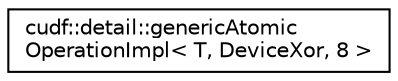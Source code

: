digraph "Graphical Class Hierarchy"
{
  edge [fontname="Helvetica",fontsize="10",labelfontname="Helvetica",labelfontsize="10"];
  node [fontname="Helvetica",fontsize="10",shape=record];
  rankdir="LR";
  Node0 [label="cudf::detail::genericAtomic\lOperationImpl\< T, DeviceXor, 8 \>",height=0.2,width=0.4,color="black", fillcolor="white", style="filled",URL="$structcudf_1_1detail_1_1genericAtomicOperationImpl_3_01T_00_01DeviceXor_00_018_01_4.html"];
}
